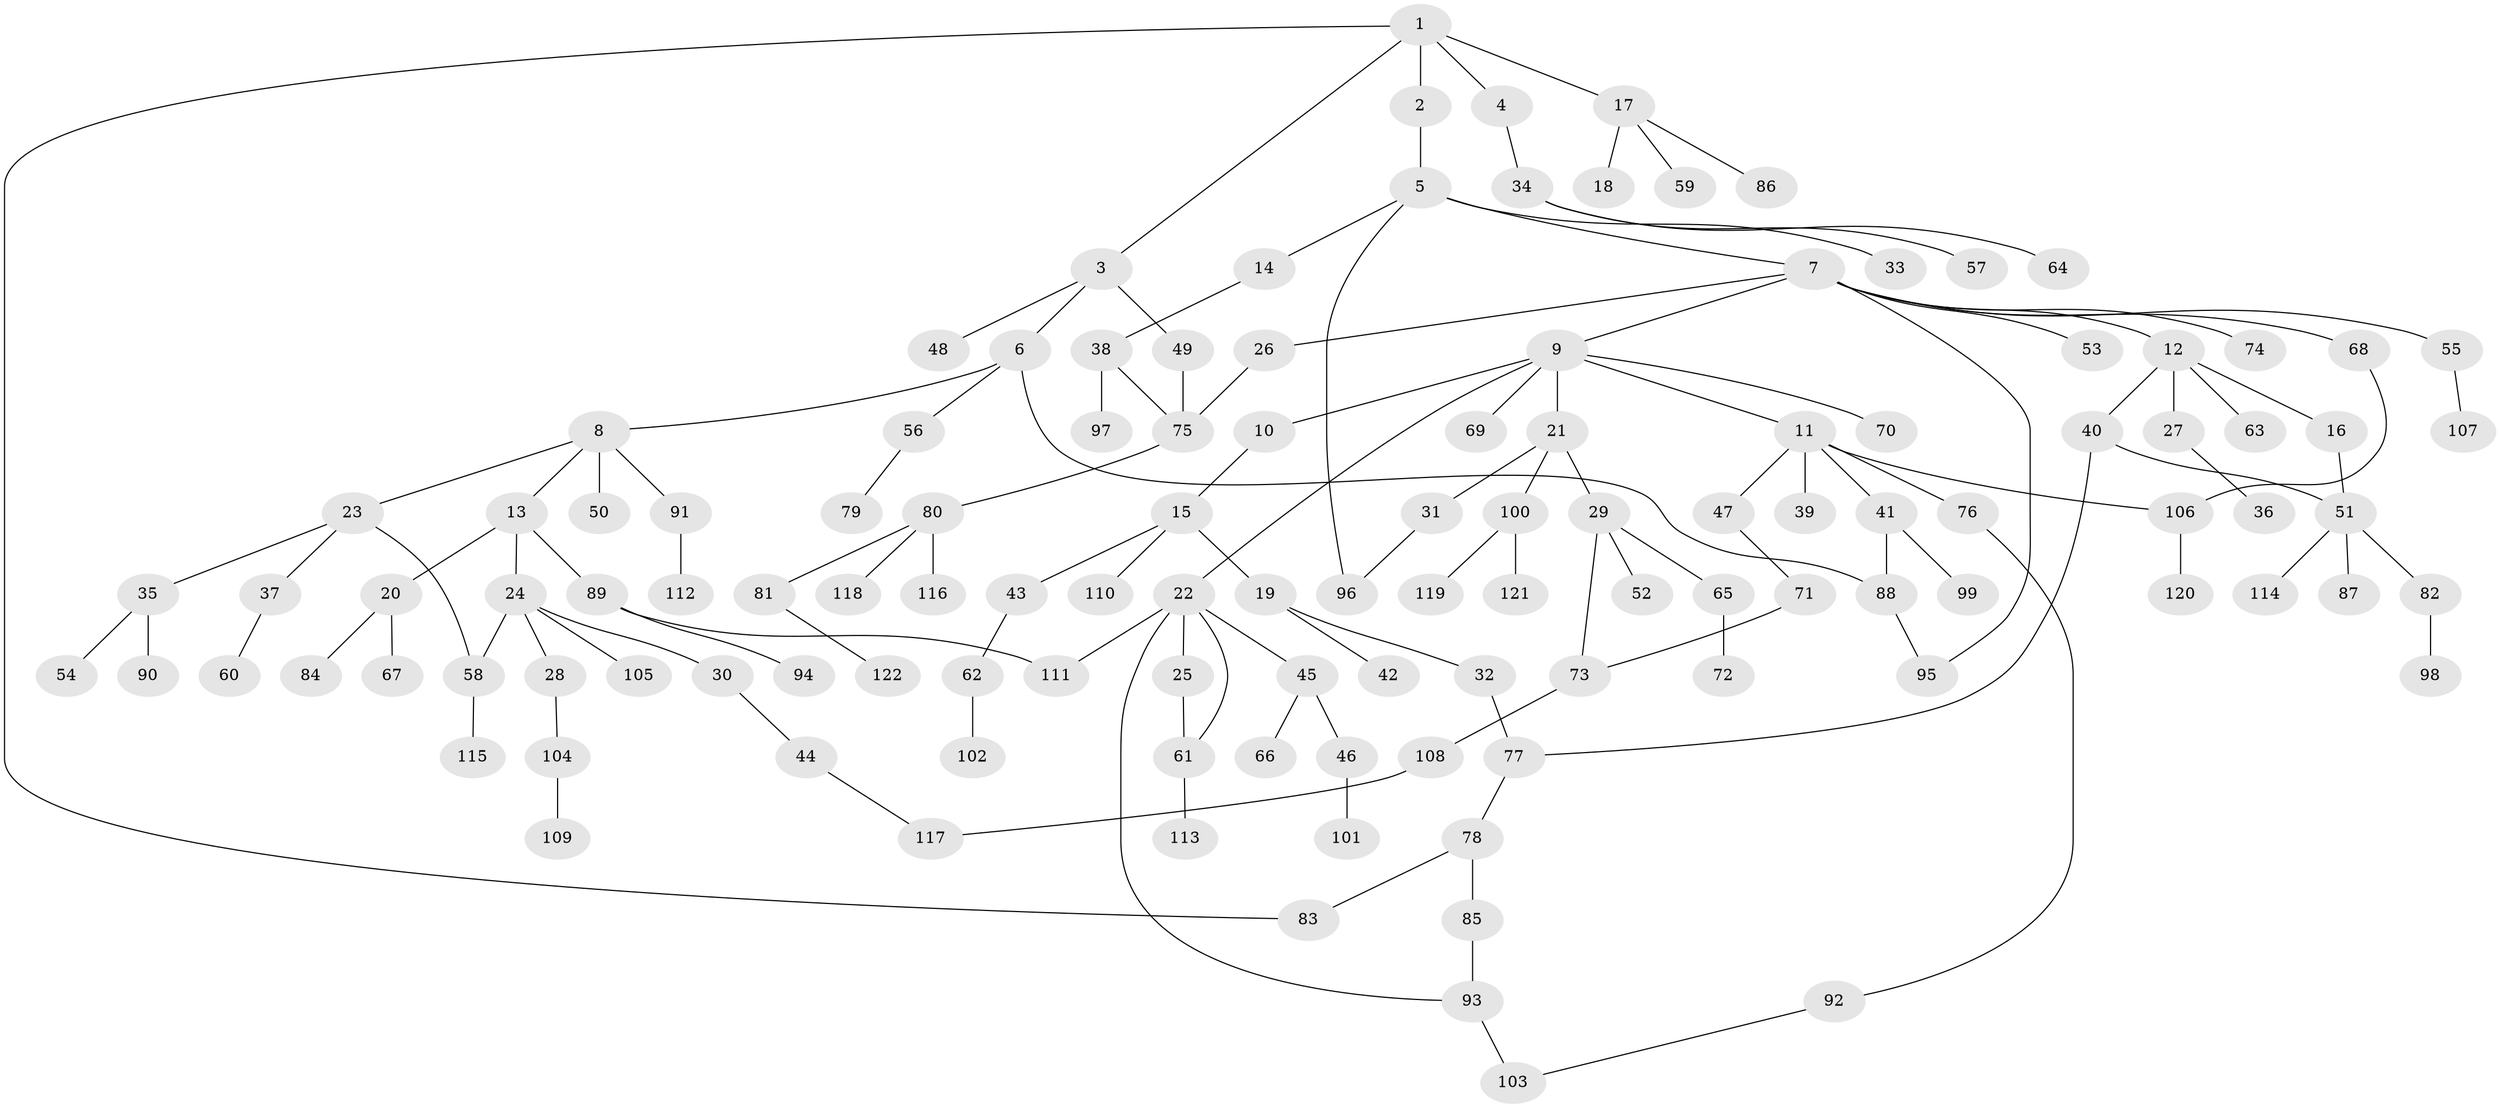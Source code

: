 // coarse degree distribution, {5: 0.10204081632653061, 3: 0.22448979591836735, 2: 0.3673469387755102, 4: 0.10204081632653061, 1: 0.20408163265306123}
// Generated by graph-tools (version 1.1) at 2025/48/03/04/25 22:48:54]
// undirected, 122 vertices, 137 edges
graph export_dot {
  node [color=gray90,style=filled];
  1;
  2;
  3;
  4;
  5;
  6;
  7;
  8;
  9;
  10;
  11;
  12;
  13;
  14;
  15;
  16;
  17;
  18;
  19;
  20;
  21;
  22;
  23;
  24;
  25;
  26;
  27;
  28;
  29;
  30;
  31;
  32;
  33;
  34;
  35;
  36;
  37;
  38;
  39;
  40;
  41;
  42;
  43;
  44;
  45;
  46;
  47;
  48;
  49;
  50;
  51;
  52;
  53;
  54;
  55;
  56;
  57;
  58;
  59;
  60;
  61;
  62;
  63;
  64;
  65;
  66;
  67;
  68;
  69;
  70;
  71;
  72;
  73;
  74;
  75;
  76;
  77;
  78;
  79;
  80;
  81;
  82;
  83;
  84;
  85;
  86;
  87;
  88;
  89;
  90;
  91;
  92;
  93;
  94;
  95;
  96;
  97;
  98;
  99;
  100;
  101;
  102;
  103;
  104;
  105;
  106;
  107;
  108;
  109;
  110;
  111;
  112;
  113;
  114;
  115;
  116;
  117;
  118;
  119;
  120;
  121;
  122;
  1 -- 2;
  1 -- 3;
  1 -- 4;
  1 -- 17;
  1 -- 83;
  2 -- 5;
  3 -- 6;
  3 -- 48;
  3 -- 49;
  4 -- 34;
  5 -- 7;
  5 -- 14;
  5 -- 33;
  5 -- 96;
  6 -- 8;
  6 -- 56;
  6 -- 88;
  7 -- 9;
  7 -- 12;
  7 -- 26;
  7 -- 53;
  7 -- 55;
  7 -- 68;
  7 -- 74;
  7 -- 95;
  8 -- 13;
  8 -- 23;
  8 -- 50;
  8 -- 91;
  9 -- 10;
  9 -- 11;
  9 -- 21;
  9 -- 22;
  9 -- 69;
  9 -- 70;
  10 -- 15;
  11 -- 39;
  11 -- 41;
  11 -- 47;
  11 -- 76;
  11 -- 106;
  12 -- 16;
  12 -- 27;
  12 -- 40;
  12 -- 63;
  13 -- 20;
  13 -- 24;
  13 -- 89;
  14 -- 38;
  15 -- 19;
  15 -- 43;
  15 -- 110;
  16 -- 51;
  17 -- 18;
  17 -- 59;
  17 -- 86;
  19 -- 32;
  19 -- 42;
  20 -- 67;
  20 -- 84;
  21 -- 29;
  21 -- 31;
  21 -- 100;
  22 -- 25;
  22 -- 45;
  22 -- 93;
  22 -- 111;
  22 -- 61;
  23 -- 35;
  23 -- 37;
  23 -- 58;
  24 -- 28;
  24 -- 30;
  24 -- 58;
  24 -- 105;
  25 -- 61;
  26 -- 75;
  27 -- 36;
  28 -- 104;
  29 -- 52;
  29 -- 65;
  29 -- 73;
  30 -- 44;
  31 -- 96;
  32 -- 77;
  34 -- 57;
  34 -- 64;
  35 -- 54;
  35 -- 90;
  37 -- 60;
  38 -- 97;
  38 -- 75;
  40 -- 77;
  40 -- 51;
  41 -- 88;
  41 -- 99;
  43 -- 62;
  44 -- 117;
  45 -- 46;
  45 -- 66;
  46 -- 101;
  47 -- 71;
  49 -- 75;
  51 -- 82;
  51 -- 87;
  51 -- 114;
  55 -- 107;
  56 -- 79;
  58 -- 115;
  61 -- 113;
  62 -- 102;
  65 -- 72;
  68 -- 106;
  71 -- 73;
  73 -- 108;
  75 -- 80;
  76 -- 92;
  77 -- 78;
  78 -- 85;
  78 -- 83;
  80 -- 81;
  80 -- 116;
  80 -- 118;
  81 -- 122;
  82 -- 98;
  85 -- 93;
  88 -- 95;
  89 -- 94;
  89 -- 111;
  91 -- 112;
  92 -- 103;
  93 -- 103;
  100 -- 119;
  100 -- 121;
  104 -- 109;
  106 -- 120;
  108 -- 117;
}
